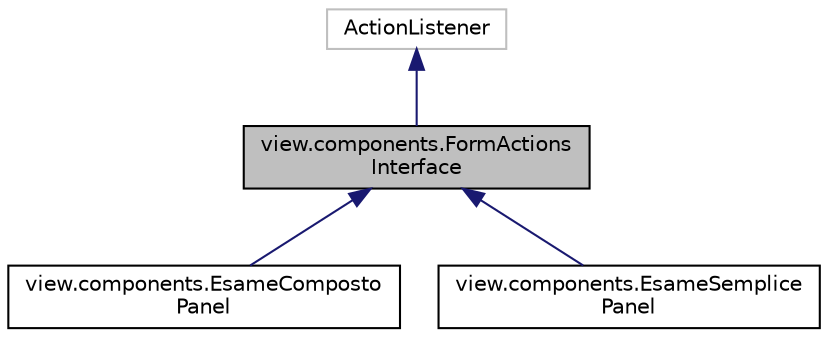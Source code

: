 digraph "view.components.FormActionsInterface"
{
 // LATEX_PDF_SIZE
  edge [fontname="Helvetica",fontsize="10",labelfontname="Helvetica",labelfontsize="10"];
  node [fontname="Helvetica",fontsize="10",shape=record];
  Node1 [label="view.components.FormActions\lInterface",height=0.2,width=0.4,color="black", fillcolor="grey75", style="filled", fontcolor="black",tooltip=" "];
  Node2 -> Node1 [dir="back",color="midnightblue",fontsize="10",style="solid",fontname="Helvetica"];
  Node2 [label="ActionListener",height=0.2,width=0.4,color="grey75", fillcolor="white", style="filled",tooltip=" "];
  Node1 -> Node3 [dir="back",color="midnightblue",fontsize="10",style="solid",fontname="Helvetica"];
  Node3 [label="view.components.EsameComposto\lPanel",height=0.2,width=0.4,color="black", fillcolor="white", style="filled",URL="$classview_1_1components_1_1EsameCompostoPanel.html",tooltip=" "];
  Node1 -> Node4 [dir="back",color="midnightblue",fontsize="10",style="solid",fontname="Helvetica"];
  Node4 [label="view.components.EsameSemplice\lPanel",height=0.2,width=0.4,color="black", fillcolor="white", style="filled",URL="$classview_1_1components_1_1EsameSemplicePanel.html",tooltip=" "];
}
